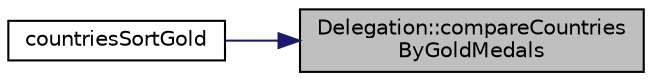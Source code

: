 digraph "Delegation::compareCountriesByGoldMedals"
{
 // LATEX_PDF_SIZE
  edge [fontname="Helvetica",fontsize="10",labelfontname="Helvetica",labelfontsize="10"];
  node [fontname="Helvetica",fontsize="10",shape=record];
  rankdir="RL";
  Node1 [label="Delegation::compareCountries\lByGoldMedals",height=0.2,width=0.4,color="black", fillcolor="grey75", style="filled", fontcolor="black",tooltip=" "];
  Node1 -> Node2 [dir="back",color="midnightblue",fontsize="10",style="solid",fontname="Helvetica"];
  Node2 [label="countriesSortGold",height=0.2,width=0.4,color="black", fillcolor="white", style="filled",URL="$_delegation_8cpp.html#a9fc3b5e766e886df1e1595365d9c4a6b",tooltip=" "];
}
